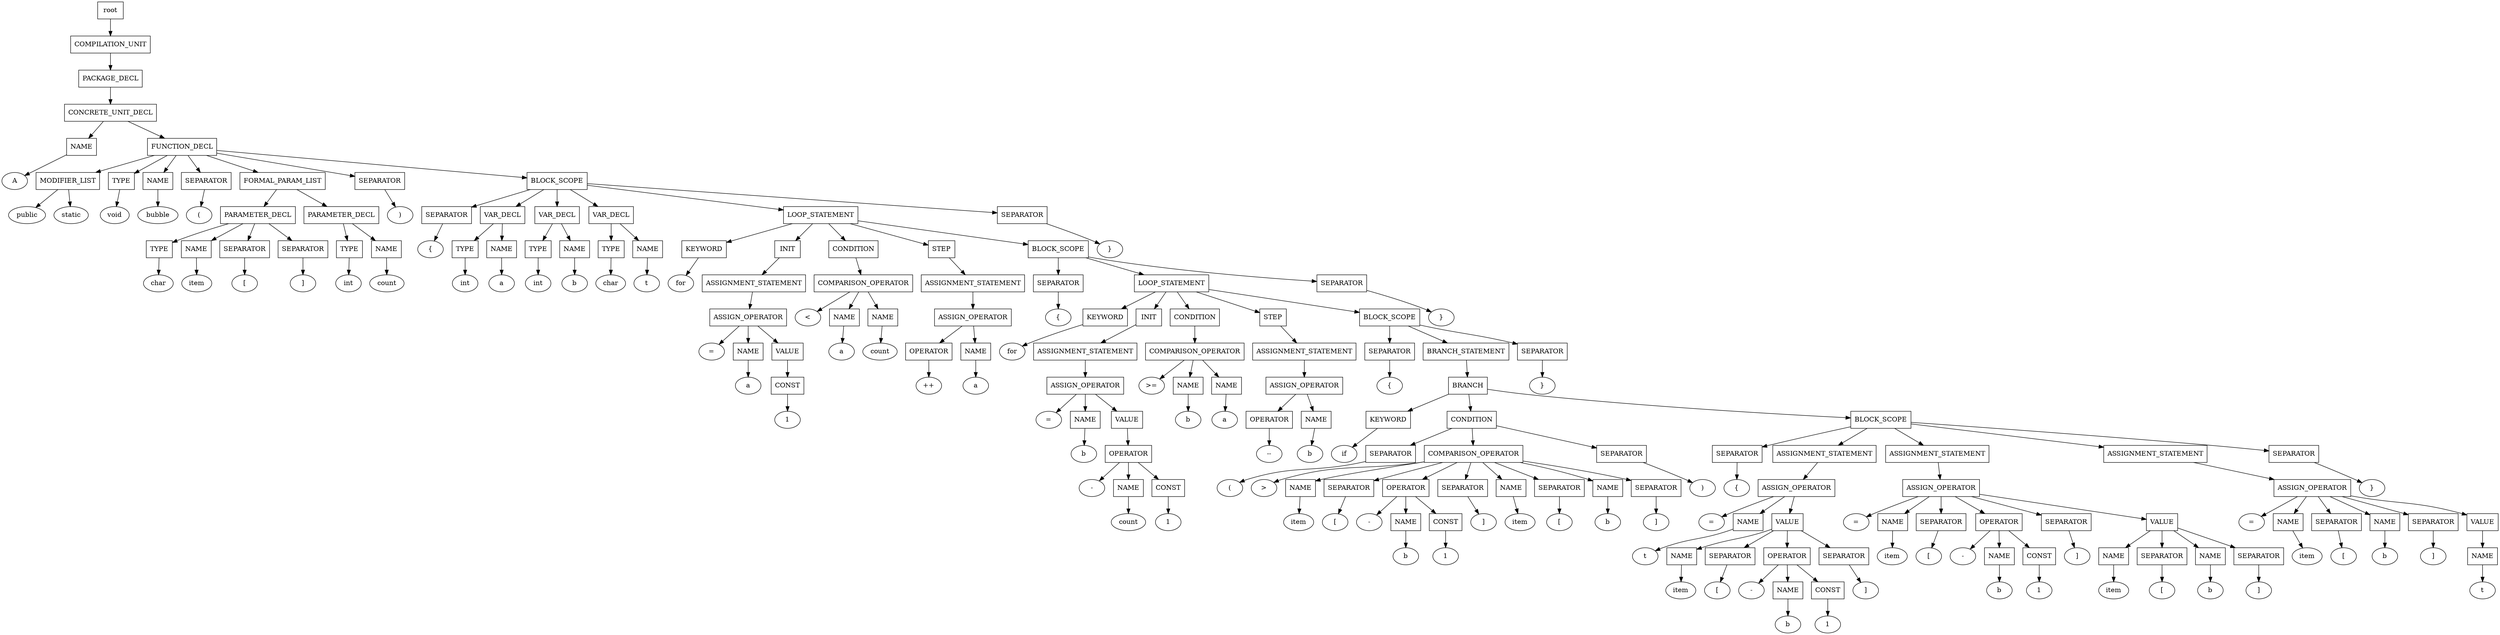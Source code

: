 digraph G {
	splines="TRUE";
	n_0 [label="root", shape="rectangle"]
	n_0 -> n_1
	n_1 [label="COMPILATION_UNIT", shape="rectangle"]
	n_1 -> n_2
	n_2 [label="PACKAGE_DECL", shape="rectangle"]
	n_2 -> n_3
	n_3 [label="CONCRETE_UNIT_DECL", shape="rectangle"]
	n_3 -> n_4
	n_4 [label="NAME", shape="rectangle"]
	n_4 -> n_6
	n_6 [label="A", shape="ellipse"]
	n_3 -> n_5
	n_5 [label="FUNCTION_DECL", shape="rectangle"]
	n_5 -> n_7
	n_7 [label="MODIFIER_LIST", shape="rectangle"]
	n_7 -> n_14
	n_14 [label="public", shape="ellipse"]
	n_7 -> n_15
	n_15 [label="static", shape="ellipse"]
	n_5 -> n_8
	n_8 [label="TYPE", shape="rectangle"]
	n_8 -> n_16
	n_16 [label="void", shape="ellipse"]
	n_5 -> n_9
	n_9 [label="NAME", shape="rectangle"]
	n_9 -> n_17
	n_17 [label="bubble", shape="ellipse"]
	n_5 -> n_10
	n_10 [label="SEPARATOR", shape="rectangle"]
	n_10 -> n_18
	n_18 [label="(", shape="ellipse"]
	n_5 -> n_11
	n_11 [label="FORMAL_PARAM_LIST", shape="rectangle"]
	n_11 -> n_19
	n_19 [label="PARAMETER_DECL", shape="rectangle"]
	n_19 -> n_28
	n_28 [label="TYPE", shape="rectangle"]
	n_28 -> n_47
	n_47 [label="char", shape="ellipse"]
	n_19 -> n_29
	n_29 [label="NAME", shape="rectangle"]
	n_29 -> n_48
	n_48 [label="item", shape="ellipse"]
	n_19 -> n_30
	n_30 [label="SEPARATOR", shape="rectangle"]
	n_30 -> n_49
	n_49 [label="[", shape="ellipse"]
	n_19 -> n_31
	n_31 [label="SEPARATOR", shape="rectangle"]
	n_31 -> n_50
	n_50 [label="]", shape="ellipse"]
	n_11 -> n_20
	n_20 [label="PARAMETER_DECL", shape="rectangle"]
	n_20 -> n_32
	n_32 [label="TYPE", shape="rectangle"]
	n_32 -> n_51
	n_51 [label="int", shape="ellipse"]
	n_20 -> n_33
	n_33 [label="NAME", shape="rectangle"]
	n_33 -> n_52
	n_52 [label="count", shape="ellipse"]
	n_5 -> n_12
	n_12 [label="SEPARATOR", shape="rectangle"]
	n_12 -> n_21
	n_21 [label=")", shape="ellipse"]
	n_5 -> n_13
	n_13 [label="BLOCK_SCOPE", shape="rectangle"]
	n_13 -> n_22
	n_22 [label="SEPARATOR", shape="rectangle"]
	n_22 -> n_34
	n_34 [label="{", shape="ellipse"]
	n_13 -> n_23
	n_23 [label="VAR_DECL", shape="rectangle"]
	n_23 -> n_35
	n_35 [label="TYPE", shape="rectangle"]
	n_35 -> n_53
	n_53 [label="int", shape="ellipse"]
	n_23 -> n_36
	n_36 [label="NAME", shape="rectangle"]
	n_36 -> n_54
	n_54 [label="a", shape="ellipse"]
	n_13 -> n_24
	n_24 [label="VAR_DECL", shape="rectangle"]
	n_24 -> n_37
	n_37 [label="TYPE", shape="rectangle"]
	n_37 -> n_55
	n_55 [label="int", shape="ellipse"]
	n_24 -> n_38
	n_38 [label="NAME", shape="rectangle"]
	n_38 -> n_56
	n_56 [label="b", shape="ellipse"]
	n_13 -> n_25
	n_25 [label="VAR_DECL", shape="rectangle"]
	n_25 -> n_39
	n_39 [label="TYPE", shape="rectangle"]
	n_39 -> n_57
	n_57 [label="char", shape="ellipse"]
	n_25 -> n_40
	n_40 [label="NAME", shape="rectangle"]
	n_40 -> n_58
	n_58 [label="t", shape="ellipse"]
	n_13 -> n_26
	n_26 [label="LOOP_STATEMENT", shape="rectangle"]
	n_26 -> n_41
	n_41 [label="KEYWORD", shape="rectangle"]
	n_41 -> n_59
	n_59 [label="for", shape="ellipse"]
	n_26 -> n_42
	n_42 [label="INIT", shape="rectangle"]
	n_42 -> n_60
	n_60 [label="ASSIGNMENT_STATEMENT", shape="rectangle"]
	n_60 -> n_66
	n_66 [label="ASSIGN_OPERATOR", shape="rectangle"]
	n_66 -> n_78
	n_78 [label="=", shape="ellipse"]
	n_66 -> n_79
	n_79 [label="NAME", shape="rectangle"]
	n_79 -> n_92
	n_92 [label="a", shape="ellipse"]
	n_66 -> n_80
	n_80 [label="VALUE", shape="rectangle"]
	n_80 -> n_93
	n_93 [label="CONST", shape="rectangle"]
	n_93 -> n_104
	n_104 [label="1", shape="ellipse"]
	n_26 -> n_43
	n_43 [label="CONDITION", shape="rectangle"]
	n_43 -> n_61
	n_61 [label="COMPARISON_OPERATOR", shape="rectangle"]
	n_61 -> n_67
	n_67 [label="<", shape="ellipse"]
	n_61 -> n_68
	n_68 [label="NAME", shape="rectangle"]
	n_68 -> n_81
	n_81 [label="a", shape="ellipse"]
	n_61 -> n_69
	n_69 [label="NAME", shape="rectangle"]
	n_69 -> n_82
	n_82 [label="count", shape="ellipse"]
	n_26 -> n_44
	n_44 [label="STEP", shape="rectangle"]
	n_44 -> n_62
	n_62 [label="ASSIGNMENT_STATEMENT", shape="rectangle"]
	n_62 -> n_70
	n_70 [label="ASSIGN_OPERATOR", shape="rectangle"]
	n_70 -> n_83
	n_83 [label="OPERATOR", shape="rectangle"]
	n_83 -> n_94
	n_94 [label="++", shape="ellipse"]
	n_70 -> n_84
	n_84 [label="NAME", shape="rectangle"]
	n_84 -> n_95
	n_95 [label="a", shape="ellipse"]
	n_26 -> n_45
	n_45 [label="BLOCK_SCOPE", shape="rectangle"]
	n_45 -> n_63
	n_63 [label="SEPARATOR", shape="rectangle"]
	n_63 -> n_71
	n_71 [label="{", shape="ellipse"]
	n_45 -> n_64
	n_64 [label="LOOP_STATEMENT", shape="rectangle"]
	n_64 -> n_72
	n_72 [label="KEYWORD", shape="rectangle"]
	n_72 -> n_85
	n_85 [label="for", shape="ellipse"]
	n_64 -> n_73
	n_73 [label="INIT", shape="rectangle"]
	n_73 -> n_86
	n_86 [label="ASSIGNMENT_STATEMENT", shape="rectangle"]
	n_86 -> n_96
	n_96 [label="ASSIGN_OPERATOR", shape="rectangle"]
	n_96 -> n_105
	n_105 [label="=", shape="ellipse"]
	n_96 -> n_106
	n_106 [label="NAME", shape="rectangle"]
	n_106 -> n_115
	n_115 [label="b", shape="ellipse"]
	n_96 -> n_107
	n_107 [label="VALUE", shape="rectangle"]
	n_107 -> n_116
	n_116 [label="OPERATOR", shape="rectangle"]
	n_116 -> n_128
	n_128 [label="-", shape="ellipse"]
	n_116 -> n_129
	n_129 [label="NAME", shape="rectangle"]
	n_129 -> n_147
	n_147 [label="count", shape="ellipse"]
	n_116 -> n_130
	n_130 [label="CONST", shape="rectangle"]
	n_130 -> n_148
	n_148 [label="1", shape="ellipse"]
	n_64 -> n_74
	n_74 [label="CONDITION", shape="rectangle"]
	n_74 -> n_87
	n_87 [label="COMPARISON_OPERATOR", shape="rectangle"]
	n_87 -> n_97
	n_97 [label=">=", shape="ellipse"]
	n_87 -> n_98
	n_98 [label="NAME", shape="rectangle"]
	n_98 -> n_108
	n_108 [label="b", shape="ellipse"]
	n_87 -> n_99
	n_99 [label="NAME", shape="rectangle"]
	n_99 -> n_109
	n_109 [label="a", shape="ellipse"]
	n_64 -> n_75
	n_75 [label="STEP", shape="rectangle"]
	n_75 -> n_88
	n_88 [label="ASSIGNMENT_STATEMENT", shape="rectangle"]
	n_88 -> n_100
	n_100 [label="ASSIGN_OPERATOR", shape="rectangle"]
	n_100 -> n_110
	n_110 [label="OPERATOR", shape="rectangle"]
	n_110 -> n_117
	n_117 [label="--", shape="ellipse"]
	n_100 -> n_111
	n_111 [label="NAME", shape="rectangle"]
	n_111 -> n_118
	n_118 [label="b", shape="ellipse"]
	n_64 -> n_76
	n_76 [label="BLOCK_SCOPE", shape="rectangle"]
	n_76 -> n_89
	n_89 [label="SEPARATOR", shape="rectangle"]
	n_89 -> n_101
	n_101 [label="{", shape="ellipse"]
	n_76 -> n_90
	n_90 [label="BRANCH_STATEMENT", shape="rectangle"]
	n_90 -> n_102
	n_102 [label="BRANCH", shape="rectangle"]
	n_102 -> n_112
	n_112 [label="KEYWORD", shape="rectangle"]
	n_112 -> n_119
	n_119 [label="if", shape="ellipse"]
	n_102 -> n_113
	n_113 [label="CONDITION", shape="rectangle"]
	n_113 -> n_120
	n_120 [label="SEPARATOR", shape="rectangle"]
	n_120 -> n_131
	n_131 [label="(", shape="ellipse"]
	n_113 -> n_121
	n_121 [label="COMPARISON_OPERATOR", shape="rectangle"]
	n_121 -> n_132
	n_132 [label=">", shape="ellipse"]
	n_121 -> n_133
	n_133 [label="NAME", shape="rectangle"]
	n_133 -> n_149
	n_149 [label="item", shape="ellipse"]
	n_121 -> n_134
	n_134 [label="SEPARATOR", shape="rectangle"]
	n_134 -> n_150
	n_150 [label="[", shape="ellipse"]
	n_121 -> n_135
	n_135 [label="OPERATOR", shape="rectangle"]
	n_135 -> n_151
	n_151 [label="-", shape="ellipse"]
	n_135 -> n_152
	n_152 [label="NAME", shape="rectangle"]
	n_152 -> n_174
	n_174 [label="b", shape="ellipse"]
	n_135 -> n_153
	n_153 [label="CONST", shape="rectangle"]
	n_153 -> n_175
	n_175 [label="1", shape="ellipse"]
	n_121 -> n_136
	n_136 [label="SEPARATOR", shape="rectangle"]
	n_136 -> n_154
	n_154 [label="]", shape="ellipse"]
	n_121 -> n_137
	n_137 [label="NAME", shape="rectangle"]
	n_137 -> n_155
	n_155 [label="item", shape="ellipse"]
	n_121 -> n_138
	n_138 [label="SEPARATOR", shape="rectangle"]
	n_138 -> n_156
	n_156 [label="[", shape="ellipse"]
	n_121 -> n_139
	n_139 [label="NAME", shape="rectangle"]
	n_139 -> n_157
	n_157 [label="b", shape="ellipse"]
	n_121 -> n_140
	n_140 [label="SEPARATOR", shape="rectangle"]
	n_140 -> n_158
	n_158 [label="]", shape="ellipse"]
	n_113 -> n_122
	n_122 [label="SEPARATOR", shape="rectangle"]
	n_122 -> n_141
	n_141 [label=")", shape="ellipse"]
	n_102 -> n_114
	n_114 [label="BLOCK_SCOPE", shape="rectangle"]
	n_114 -> n_123
	n_123 [label="SEPARATOR", shape="rectangle"]
	n_123 -> n_142
	n_142 [label="{", shape="ellipse"]
	n_114 -> n_124
	n_124 [label="ASSIGNMENT_STATEMENT", shape="rectangle"]
	n_124 -> n_143
	n_143 [label="ASSIGN_OPERATOR", shape="rectangle"]
	n_143 -> n_159
	n_159 [label="=", shape="ellipse"]
	n_143 -> n_160
	n_160 [label="NAME", shape="rectangle"]
	n_160 -> n_176
	n_176 [label="t", shape="ellipse"]
	n_143 -> n_161
	n_161 [label="VALUE", shape="rectangle"]
	n_161 -> n_177
	n_177 [label="NAME", shape="rectangle"]
	n_177 -> n_196
	n_196 [label="item", shape="ellipse"]
	n_161 -> n_178
	n_178 [label="SEPARATOR", shape="rectangle"]
	n_178 -> n_197
	n_197 [label="[", shape="ellipse"]
	n_161 -> n_179
	n_179 [label="OPERATOR", shape="rectangle"]
	n_179 -> n_198
	n_198 [label="-", shape="ellipse"]
	n_179 -> n_199
	n_199 [label="NAME", shape="rectangle"]
	n_199 -> n_209
	n_209 [label="b", shape="ellipse"]
	n_179 -> n_200
	n_200 [label="CONST", shape="rectangle"]
	n_200 -> n_210
	n_210 [label="1", shape="ellipse"]
	n_161 -> n_180
	n_180 [label="SEPARATOR", shape="rectangle"]
	n_180 -> n_201
	n_201 [label="]", shape="ellipse"]
	n_114 -> n_125
	n_125 [label="ASSIGNMENT_STATEMENT", shape="rectangle"]
	n_125 -> n_144
	n_144 [label="ASSIGN_OPERATOR", shape="rectangle"]
	n_144 -> n_162
	n_162 [label="=", shape="ellipse"]
	n_144 -> n_163
	n_163 [label="NAME", shape="rectangle"]
	n_163 -> n_181
	n_181 [label="item", shape="ellipse"]
	n_144 -> n_164
	n_164 [label="SEPARATOR", shape="rectangle"]
	n_164 -> n_182
	n_182 [label="[", shape="ellipse"]
	n_144 -> n_165
	n_165 [label="OPERATOR", shape="rectangle"]
	n_165 -> n_183
	n_183 [label="-", shape="ellipse"]
	n_165 -> n_184
	n_184 [label="NAME", shape="rectangle"]
	n_184 -> n_202
	n_202 [label="b", shape="ellipse"]
	n_165 -> n_185
	n_185 [label="CONST", shape="rectangle"]
	n_185 -> n_203
	n_203 [label="1", shape="ellipse"]
	n_144 -> n_166
	n_166 [label="SEPARATOR", shape="rectangle"]
	n_166 -> n_186
	n_186 [label="]", shape="ellipse"]
	n_144 -> n_167
	n_167 [label="VALUE", shape="rectangle"]
	n_167 -> n_187
	n_187 [label="NAME", shape="rectangle"]
	n_187 -> n_204
	n_204 [label="item", shape="ellipse"]
	n_167 -> n_188
	n_188 [label="SEPARATOR", shape="rectangle"]
	n_188 -> n_205
	n_205 [label="[", shape="ellipse"]
	n_167 -> n_189
	n_189 [label="NAME", shape="rectangle"]
	n_189 -> n_206
	n_206 [label="b", shape="ellipse"]
	n_167 -> n_190
	n_190 [label="SEPARATOR", shape="rectangle"]
	n_190 -> n_207
	n_207 [label="]", shape="ellipse"]
	n_114 -> n_126
	n_126 [label="ASSIGNMENT_STATEMENT", shape="rectangle"]
	n_126 -> n_145
	n_145 [label="ASSIGN_OPERATOR", shape="rectangle"]
	n_145 -> n_168
	n_168 [label="=", shape="ellipse"]
	n_145 -> n_169
	n_169 [label="NAME", shape="rectangle"]
	n_169 -> n_191
	n_191 [label="item", shape="ellipse"]
	n_145 -> n_170
	n_170 [label="SEPARATOR", shape="rectangle"]
	n_170 -> n_192
	n_192 [label="[", shape="ellipse"]
	n_145 -> n_171
	n_171 [label="NAME", shape="rectangle"]
	n_171 -> n_193
	n_193 [label="b", shape="ellipse"]
	n_145 -> n_172
	n_172 [label="SEPARATOR", shape="rectangle"]
	n_172 -> n_194
	n_194 [label="]", shape="ellipse"]
	n_145 -> n_173
	n_173 [label="VALUE", shape="rectangle"]
	n_173 -> n_195
	n_195 [label="NAME", shape="rectangle"]
	n_195 -> n_208
	n_208 [label="t", shape="ellipse"]
	n_114 -> n_127
	n_127 [label="SEPARATOR", shape="rectangle"]
	n_127 -> n_146
	n_146 [label="}", shape="ellipse"]
	n_76 -> n_91
	n_91 [label="SEPARATOR", shape="rectangle"]
	n_91 -> n_103
	n_103 [label="}", shape="ellipse"]
	n_45 -> n_65
	n_65 [label="SEPARATOR", shape="rectangle"]
	n_65 -> n_77
	n_77 [label="}", shape="ellipse"]
	n_13 -> n_27
	n_27 [label="SEPARATOR", shape="rectangle"]
	n_27 -> n_46
	n_46 [label="}", shape="ellipse"]
}
